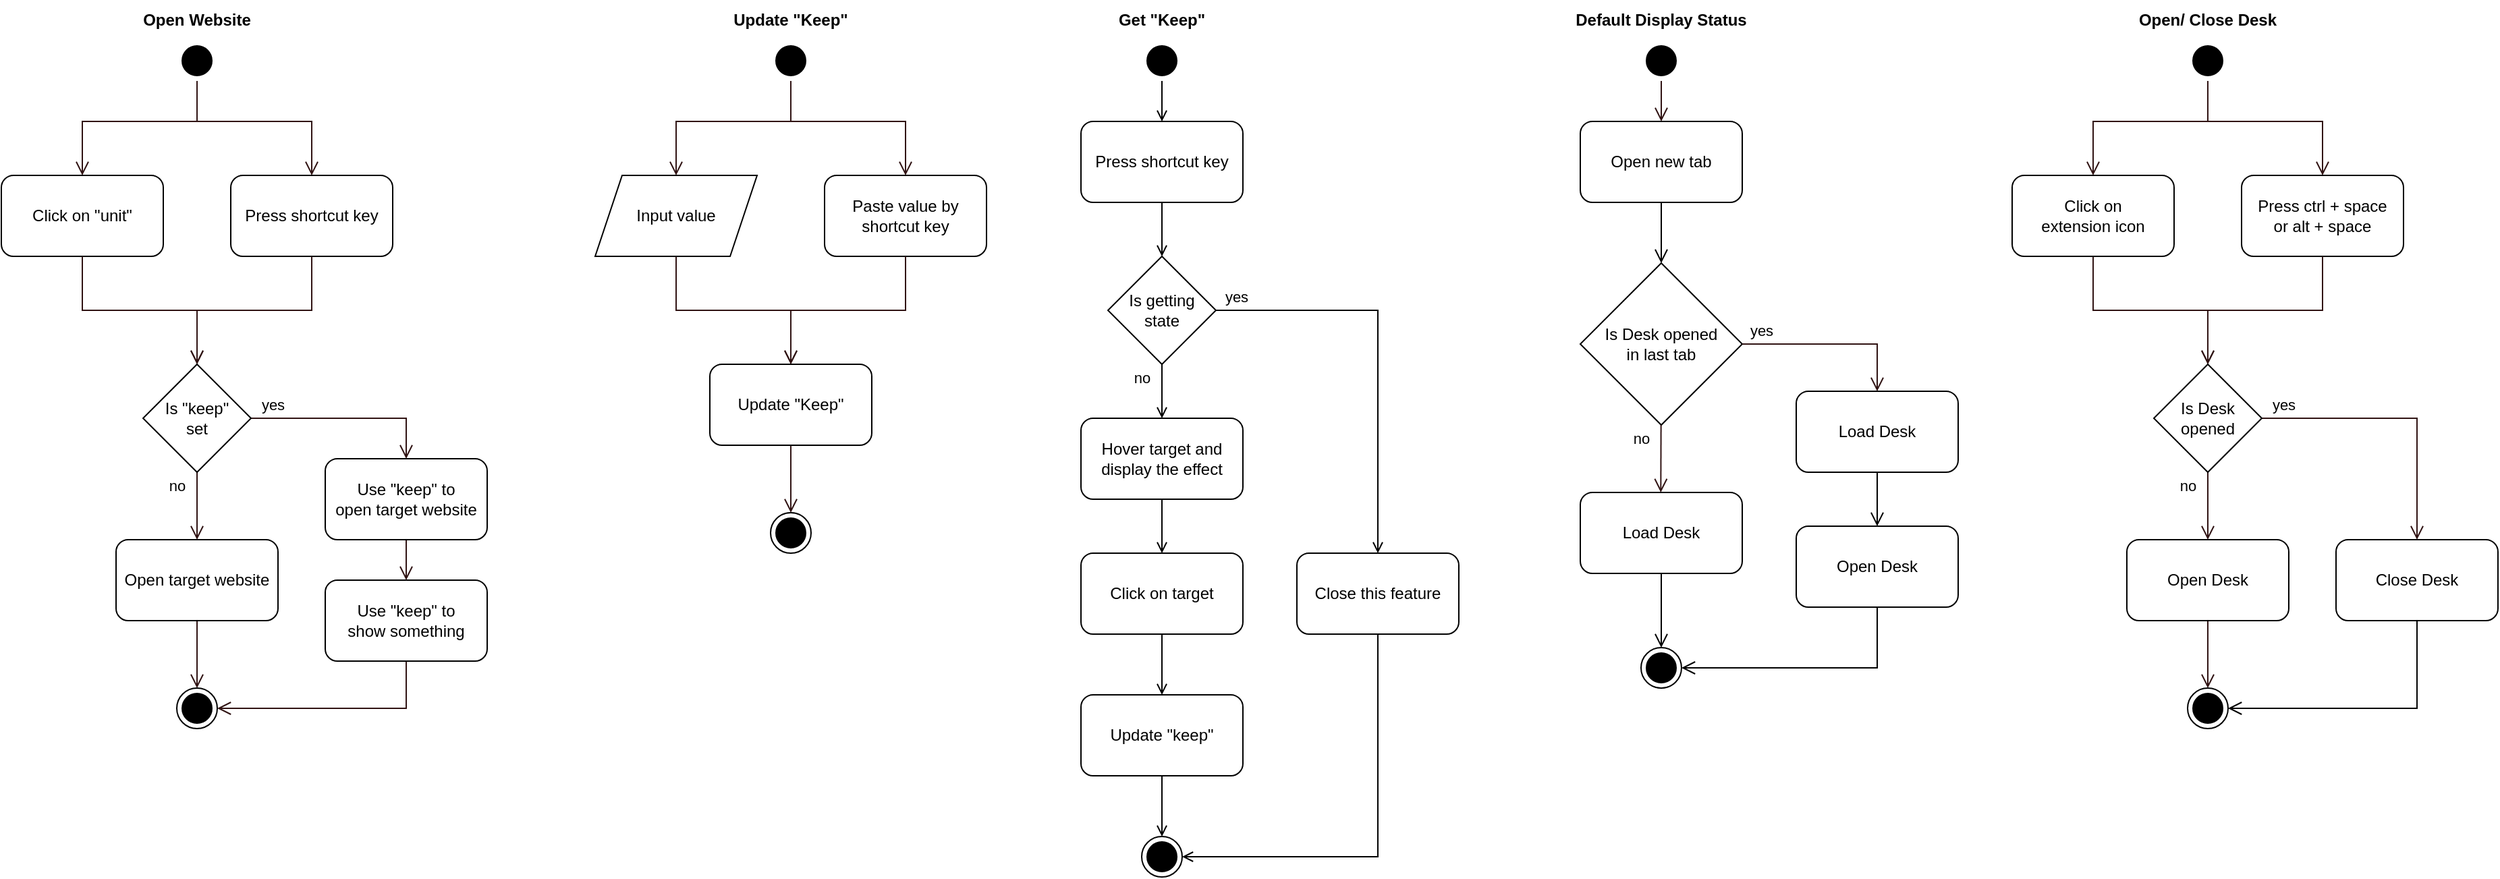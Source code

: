 <mxfile version="20.8.19" type="device" pages="2"><diagram id="cfe7NWuaw1Xi8ksoKQyK" name="Activity Diagram"><mxGraphModel dx="1876" dy="1011" grid="1" gridSize="10" guides="1" tooltips="1" connect="1" arrows="1" fold="1" page="1" pageScale="1" pageWidth="827" pageHeight="1169" math="0" shadow="0"><root><mxCell id="0"/><mxCell id="1" parent="0"/><mxCell id="J1GehETOV6Kgz9Dr6ezq-1" value="" style="ellipse;html=1;shape=startState;fillColor=#000000;strokeColor=#000000;" parent="1" vertex="1"><mxGeometry x="170" y="70" width="30" height="30" as="geometry"/></mxCell><mxCell id="J1GehETOV6Kgz9Dr6ezq-2" value="" style="edgeStyle=orthogonalEdgeStyle;html=1;verticalAlign=bottom;endArrow=open;endSize=8;strokeColor=#301313;rounded=0;" parent="1" source="J1GehETOV6Kgz9Dr6ezq-1" target="J1GehETOV6Kgz9Dr6ezq-3" edge="1"><mxGeometry relative="1" as="geometry"><mxPoint x="100" y="170" as="targetPoint"/><Array as="points"><mxPoint x="185" y="130"/><mxPoint x="100" y="130"/></Array></mxGeometry></mxCell><mxCell id="J1GehETOV6Kgz9Dr6ezq-3" value="Click on &quot;unit&quot;" style="rounded=1;whiteSpace=wrap;html=1;strokeColor=#000000;" parent="1" vertex="1"><mxGeometry x="40" y="170" width="120" height="60" as="geometry"/></mxCell><mxCell id="J1GehETOV6Kgz9Dr6ezq-5" value="" style="edgeStyle=orthogonalEdgeStyle;html=1;verticalAlign=bottom;endArrow=open;endSize=8;strokeColor=#301313;rounded=0;" parent="1" source="J1GehETOV6Kgz9Dr6ezq-3" target="J1GehETOV6Kgz9Dr6ezq-25" edge="1"><mxGeometry relative="1" as="geometry"><mxPoint x="185" y="310" as="targetPoint"/><mxPoint x="110" y="120" as="sourcePoint"/><Array as="points"><mxPoint x="100" y="270"/><mxPoint x="185" y="270"/></Array></mxGeometry></mxCell><mxCell id="J1GehETOV6Kgz9Dr6ezq-11" value="" style="edgeStyle=orthogonalEdgeStyle;html=1;verticalAlign=bottom;endArrow=open;endSize=8;strokeColor=#301313;rounded=0;" parent="1" source="J1GehETOV6Kgz9Dr6ezq-1" target="J1GehETOV6Kgz9Dr6ezq-12" edge="1"><mxGeometry relative="1" as="geometry"><mxPoint x="260" y="170" as="targetPoint"/><mxPoint x="270" y="110" as="sourcePoint"/><Array as="points"><mxPoint x="185" y="130"/><mxPoint x="270" y="130"/></Array></mxGeometry></mxCell><mxCell id="J1GehETOV6Kgz9Dr6ezq-12" value="Press shortcut key" style="rounded=1;whiteSpace=wrap;html=1;strokeColor=#000000;" parent="1" vertex="1"><mxGeometry x="210" y="170" width="120" height="60" as="geometry"/></mxCell><mxCell id="J1GehETOV6Kgz9Dr6ezq-15" value="" style="edgeStyle=orthogonalEdgeStyle;html=1;verticalAlign=bottom;endArrow=open;endSize=8;strokeColor=#301313;rounded=0;" parent="1" source="J1GehETOV6Kgz9Dr6ezq-12" target="J1GehETOV6Kgz9Dr6ezq-25" edge="1"><mxGeometry x="1" y="-68" relative="1" as="geometry"><mxPoint x="185" y="310" as="targetPoint"/><mxPoint x="270" y="120" as="sourcePoint"/><Array as="points"><mxPoint x="270" y="270"/><mxPoint x="185" y="270"/></Array><mxPoint x="-55" y="28" as="offset"/></mxGeometry></mxCell><mxCell id="J1GehETOV6Kgz9Dr6ezq-21" style="edgeStyle=orthogonalEdgeStyle;rounded=0;orthogonalLoop=1;jettySize=auto;html=1;strokeColor=#301313;endArrow=open;endFill=0;endSize=8;" parent="1" source="J1GehETOV6Kgz9Dr6ezq-22" target="J1GehETOV6Kgz9Dr6ezq-23" edge="1"><mxGeometry relative="1" as="geometry"/></mxCell><mxCell id="J1GehETOV6Kgz9Dr6ezq-22" value="Open target website" style="rounded=1;whiteSpace=wrap;html=1;strokeColor=#000000;" parent="1" vertex="1"><mxGeometry x="125" y="440" width="120" height="60" as="geometry"/></mxCell><mxCell id="J1GehETOV6Kgz9Dr6ezq-23" value="" style="ellipse;html=1;shape=endState;fillColor=#000000;strokeColor=#000000;" parent="1" vertex="1"><mxGeometry x="170" y="550" width="30" height="30" as="geometry"/></mxCell><mxCell id="J1GehETOV6Kgz9Dr6ezq-26" style="edgeStyle=orthogonalEdgeStyle;rounded=0;orthogonalLoop=1;jettySize=auto;html=1;strokeColor=#301313;endArrow=open;endFill=0;endSize=8;" parent="1" source="J1GehETOV6Kgz9Dr6ezq-25" target="J1GehETOV6Kgz9Dr6ezq-22" edge="1"><mxGeometry relative="1" as="geometry"/></mxCell><mxCell id="J1GehETOV6Kgz9Dr6ezq-27" value="no" style="edgeLabel;html=1;align=center;verticalAlign=middle;resizable=0;points=[];" parent="J1GehETOV6Kgz9Dr6ezq-26" vertex="1" connectable="0"><mxGeometry x="-0.767" y="1" relative="1" as="geometry"><mxPoint x="-16" y="4" as="offset"/></mxGeometry></mxCell><mxCell id="J1GehETOV6Kgz9Dr6ezq-29" style="edgeStyle=orthogonalEdgeStyle;rounded=0;orthogonalLoop=1;jettySize=auto;html=1;strokeColor=#301313;endArrow=open;endFill=0;endSize=8;" parent="1" source="J1GehETOV6Kgz9Dr6ezq-25" target="J1GehETOV6Kgz9Dr6ezq-32" edge="1"><mxGeometry relative="1" as="geometry"><Array as="points"><mxPoint x="340" y="350"/></Array></mxGeometry></mxCell><mxCell id="J1GehETOV6Kgz9Dr6ezq-31" value="yes" style="edgeLabel;html=1;align=center;verticalAlign=middle;resizable=0;points=[];" parent="J1GehETOV6Kgz9Dr6ezq-29" vertex="1" connectable="0"><mxGeometry x="-0.663" y="-2" relative="1" as="geometry"><mxPoint x="-9" y="-12" as="offset"/></mxGeometry></mxCell><mxCell id="J1GehETOV6Kgz9Dr6ezq-25" value="Is &quot;keep&quot;&lt;br&gt;set" style="rhombus;whiteSpace=wrap;html=1;strokeColor=#000000;" parent="1" vertex="1"><mxGeometry x="145" y="310" width="80" height="80" as="geometry"/></mxCell><mxCell id="J1GehETOV6Kgz9Dr6ezq-30" style="edgeStyle=orthogonalEdgeStyle;rounded=0;orthogonalLoop=1;jettySize=auto;html=1;entryX=1;entryY=0.5;entryDx=0;entryDy=0;strokeColor=#301313;endArrow=open;endFill=0;endSize=8;" parent="1" source="J1GehETOV6Kgz9Dr6ezq-28" target="J1GehETOV6Kgz9Dr6ezq-23" edge="1"><mxGeometry relative="1" as="geometry"><Array as="points"><mxPoint x="340" y="565"/></Array></mxGeometry></mxCell><mxCell id="J1GehETOV6Kgz9Dr6ezq-28" value="Use &quot;keep&quot; to&lt;br style=&quot;border-color: var(--border-color);&quot;&gt;show something" style="rounded=1;whiteSpace=wrap;html=1;strokeColor=#000000;" parent="1" vertex="1"><mxGeometry x="280" y="470" width="120" height="60" as="geometry"/></mxCell><mxCell id="J1GehETOV6Kgz9Dr6ezq-33" style="edgeStyle=orthogonalEdgeStyle;rounded=0;orthogonalLoop=1;jettySize=auto;html=1;strokeColor=#301313;endArrow=open;endFill=0;endSize=8;" parent="1" source="J1GehETOV6Kgz9Dr6ezq-32" target="J1GehETOV6Kgz9Dr6ezq-28" edge="1"><mxGeometry relative="1" as="geometry"/></mxCell><mxCell id="J1GehETOV6Kgz9Dr6ezq-32" value="Use &quot;keep&quot; to&lt;br style=&quot;border-color: var(--border-color);&quot;&gt;open target website" style="rounded=1;whiteSpace=wrap;html=1;strokeColor=#000000;" parent="1" vertex="1"><mxGeometry x="280" y="380" width="120" height="60" as="geometry"/></mxCell><mxCell id="J1GehETOV6Kgz9Dr6ezq-35" value="Open Website" style="text;html=1;strokeColor=none;fillColor=none;align=center;verticalAlign=middle;whiteSpace=wrap;rounded=0;fontStyle=1" parent="1" vertex="1"><mxGeometry x="140" y="40" width="90" height="30" as="geometry"/></mxCell><mxCell id="J1GehETOV6Kgz9Dr6ezq-42" value="" style="ellipse;html=1;shape=startState;fillColor=#000000;strokeColor=#000000;" parent="1" vertex="1"><mxGeometry x="610" y="70" width="30" height="30" as="geometry"/></mxCell><mxCell id="J1GehETOV6Kgz9Dr6ezq-43" value="" style="edgeStyle=orthogonalEdgeStyle;html=1;verticalAlign=bottom;endArrow=open;endSize=8;strokeColor=#301313;rounded=0;" parent="1" source="J1GehETOV6Kgz9Dr6ezq-42" target="J1GehETOV6Kgz9Dr6ezq-50" edge="1"><mxGeometry relative="1" as="geometry"><mxPoint x="540.0" y="170.0" as="targetPoint"/><Array as="points"><mxPoint x="625" y="130"/><mxPoint x="540" y="130"/></Array></mxGeometry></mxCell><mxCell id="J1GehETOV6Kgz9Dr6ezq-45" value="" style="edgeStyle=orthogonalEdgeStyle;html=1;verticalAlign=bottom;endArrow=open;endSize=8;strokeColor=#301313;rounded=0;" parent="1" source="J1GehETOV6Kgz9Dr6ezq-50" edge="1"><mxGeometry relative="1" as="geometry"><mxPoint x="625" y="310" as="targetPoint"/><mxPoint x="540.0" y="230.0" as="sourcePoint"/><Array as="points"><mxPoint x="540" y="270"/><mxPoint x="625" y="270"/></Array></mxGeometry></mxCell><mxCell id="J1GehETOV6Kgz9Dr6ezq-46" value="" style="edgeStyle=orthogonalEdgeStyle;html=1;verticalAlign=bottom;endArrow=open;endSize=8;strokeColor=#301313;rounded=0;" parent="1" source="J1GehETOV6Kgz9Dr6ezq-42" target="J1GehETOV6Kgz9Dr6ezq-47" edge="1"><mxGeometry relative="1" as="geometry"><mxPoint x="700" y="170" as="targetPoint"/><mxPoint x="710" y="110" as="sourcePoint"/><Array as="points"><mxPoint x="625" y="130"/><mxPoint x="710" y="130"/></Array></mxGeometry></mxCell><mxCell id="J1GehETOV6Kgz9Dr6ezq-47" value="Paste value by&lt;br&gt;shortcut key" style="rounded=1;whiteSpace=wrap;html=1;strokeColor=#000000;" parent="1" vertex="1"><mxGeometry x="650" y="170" width="120" height="60" as="geometry"/></mxCell><mxCell id="J1GehETOV6Kgz9Dr6ezq-48" value="" style="edgeStyle=orthogonalEdgeStyle;html=1;verticalAlign=bottom;endArrow=open;endSize=8;strokeColor=#301313;rounded=0;" parent="1" source="J1GehETOV6Kgz9Dr6ezq-47" target="IucL2KY5DEb1T0exOgYW-1" edge="1"><mxGeometry x="1" y="-68" relative="1" as="geometry"><mxPoint x="625" y="310" as="targetPoint"/><mxPoint x="710" y="120" as="sourcePoint"/><Array as="points"><mxPoint x="710" y="270"/><mxPoint x="625" y="270"/></Array><mxPoint x="-55" y="28" as="offset"/></mxGeometry></mxCell><mxCell id="J1GehETOV6Kgz9Dr6ezq-49" value="Update &quot;Keep&quot;" style="text;html=1;strokeColor=none;fillColor=none;align=center;verticalAlign=middle;whiteSpace=wrap;rounded=0;fontStyle=1" parent="1" vertex="1"><mxGeometry x="580" y="40" width="90" height="30" as="geometry"/></mxCell><mxCell id="J1GehETOV6Kgz9Dr6ezq-50" value="Input value" style="shape=parallelogram;perimeter=parallelogramPerimeter;whiteSpace=wrap;html=1;fixedSize=1;strokeColor=#000000;" parent="1" vertex="1"><mxGeometry x="480" y="170" width="120" height="60" as="geometry"/></mxCell><mxCell id="IucL2KY5DEb1T0exOgYW-3" style="edgeStyle=orthogonalEdgeStyle;rounded=0;orthogonalLoop=1;jettySize=auto;html=1;strokeColor=#301313;endArrow=open;endFill=0;endSize=8;" parent="1" source="IucL2KY5DEb1T0exOgYW-1" target="IucL2KY5DEb1T0exOgYW-2" edge="1"><mxGeometry relative="1" as="geometry"/></mxCell><mxCell id="IucL2KY5DEb1T0exOgYW-1" value="Update &quot;Keep&quot;" style="rounded=1;whiteSpace=wrap;html=1;strokeColor=#000000;" parent="1" vertex="1"><mxGeometry x="565" y="310" width="120" height="60" as="geometry"/></mxCell><mxCell id="IucL2KY5DEb1T0exOgYW-2" value="" style="ellipse;html=1;shape=endState;fillColor=#000000;strokeColor=#000000;" parent="1" vertex="1"><mxGeometry x="610" y="420" width="30" height="30" as="geometry"/></mxCell><mxCell id="ZYxwC-QL5bTyADznpjQ6-7" value="" style="ellipse;html=1;shape=startState;fillColor=#000000;strokeColor=#000000;" parent="1" vertex="1"><mxGeometry x="1660" y="70" width="30" height="30" as="geometry"/></mxCell><mxCell id="ZYxwC-QL5bTyADznpjQ6-8" value="" style="edgeStyle=orthogonalEdgeStyle;html=1;verticalAlign=bottom;endArrow=open;endSize=8;strokeColor=#301313;rounded=0;" parent="1" source="ZYxwC-QL5bTyADznpjQ6-7" target="ZYxwC-QL5bTyADznpjQ6-18" edge="1"><mxGeometry relative="1" as="geometry"><mxPoint x="1590" y="170.0" as="targetPoint"/><Array as="points"><mxPoint x="1675" y="130"/><mxPoint x="1590" y="130"/></Array></mxGeometry></mxCell><mxCell id="ZYxwC-QL5bTyADznpjQ6-9" value="" style="edgeStyle=orthogonalEdgeStyle;html=1;verticalAlign=bottom;endArrow=open;endSize=8;strokeColor=#301313;rounded=0;" parent="1" target="TNqtmRndfhJ198ZbMc2J-25" edge="1"><mxGeometry relative="1" as="geometry"><mxPoint x="1675" y="310.0" as="targetPoint"/><mxPoint x="1590" y="230.0" as="sourcePoint"/><Array as="points"><mxPoint x="1590" y="270"/><mxPoint x="1675" y="270"/></Array></mxGeometry></mxCell><mxCell id="ZYxwC-QL5bTyADznpjQ6-10" value="" style="edgeStyle=orthogonalEdgeStyle;html=1;verticalAlign=bottom;endArrow=open;endSize=8;strokeColor=#301313;rounded=0;" parent="1" source="ZYxwC-QL5bTyADznpjQ6-7" target="ZYxwC-QL5bTyADznpjQ6-11" edge="1"><mxGeometry relative="1" as="geometry"><mxPoint x="1750" y="170" as="targetPoint"/><mxPoint x="1760" y="110" as="sourcePoint"/><Array as="points"><mxPoint x="1675" y="130"/><mxPoint x="1760" y="130"/></Array></mxGeometry></mxCell><mxCell id="ZYxwC-QL5bTyADznpjQ6-11" value="Press ctrl + space&lt;br&gt;or alt + space" style="rounded=1;whiteSpace=wrap;html=1;strokeColor=#000000;" parent="1" vertex="1"><mxGeometry x="1700" y="170" width="120" height="60" as="geometry"/></mxCell><mxCell id="ZYxwC-QL5bTyADznpjQ6-12" value="" style="edgeStyle=orthogonalEdgeStyle;html=1;verticalAlign=bottom;endArrow=open;endSize=8;strokeColor=#301313;rounded=0;" parent="1" source="ZYxwC-QL5bTyADznpjQ6-11" target="TNqtmRndfhJ198ZbMc2J-25" edge="1"><mxGeometry x="1" y="-68" relative="1" as="geometry"><mxPoint x="1675" y="310" as="targetPoint"/><mxPoint x="1760" y="120" as="sourcePoint"/><Array as="points"><mxPoint x="1760" y="270"/><mxPoint x="1675" y="270"/></Array><mxPoint x="-55" y="28" as="offset"/></mxGeometry></mxCell><mxCell id="ZYxwC-QL5bTyADznpjQ6-13" value="Open/ Close Desk" style="text;html=1;strokeColor=none;fillColor=none;align=center;verticalAlign=middle;whiteSpace=wrap;rounded=0;fontStyle=1" parent="1" vertex="1"><mxGeometry x="1620" y="40" width="110" height="30" as="geometry"/></mxCell><mxCell id="ZYxwC-QL5bTyADznpjQ6-18" value="Click on&lt;br&gt;extension icon" style="rounded=1;whiteSpace=wrap;html=1;strokeColor=#000000;" parent="1" vertex="1"><mxGeometry x="1530" y="170" width="120" height="60" as="geometry"/></mxCell><mxCell id="ZYxwC-QL5bTyADznpjQ6-20" value="" style="ellipse;html=1;shape=startState;fillColor=#000000;strokeColor=#000000;" parent="1" vertex="1"><mxGeometry x="1255" y="70" width="30" height="30" as="geometry"/></mxCell><mxCell id="ZYxwC-QL5bTyADznpjQ6-22" value="" style="edgeStyle=orthogonalEdgeStyle;html=1;verticalAlign=bottom;endArrow=open;endSize=8;strokeColor=#301313;rounded=0;" parent="1" source="ZYxwC-QL5bTyADznpjQ6-20" target="TNqtmRndfhJ198ZbMc2J-13" edge="1"><mxGeometry relative="1" as="geometry"><mxPoint x="1270" y="130" as="targetPoint"/><mxPoint x="1355" y="110" as="sourcePoint"/><Array as="points"/></mxGeometry></mxCell><mxCell id="ZYxwC-QL5bTyADznpjQ6-24" value="Default Display Status" style="text;html=1;strokeColor=none;fillColor=none;align=center;verticalAlign=middle;whiteSpace=wrap;rounded=0;fontStyle=1" parent="1" vertex="1"><mxGeometry x="1200" y="40" width="140" height="30" as="geometry"/></mxCell><mxCell id="TNqtmRndfhJ198ZbMc2J-7" value="Is Desk opened&lt;br&gt;in last tab" style="rhombus;whiteSpace=wrap;html=1;strokeColor=#000000;" parent="1" vertex="1"><mxGeometry x="1210" y="235" width="120" height="120" as="geometry"/></mxCell><mxCell id="TNqtmRndfhJ198ZbMc2J-8" style="edgeStyle=orthogonalEdgeStyle;rounded=0;orthogonalLoop=1;jettySize=auto;html=1;strokeColor=#301313;endArrow=open;endFill=0;endSize=8;" parent="1" source="TNqtmRndfhJ198ZbMc2J-7" target="TNqtmRndfhJ198ZbMc2J-17" edge="1"><mxGeometry relative="1" as="geometry"><Array as="points"><mxPoint x="1430" y="295"/></Array><mxPoint x="1330" y="295" as="sourcePoint"/><mxPoint x="1445" y="325.0" as="targetPoint"/></mxGeometry></mxCell><mxCell id="TNqtmRndfhJ198ZbMc2J-9" value="yes" style="edgeLabel;html=1;align=center;verticalAlign=middle;resizable=0;points=[];" parent="TNqtmRndfhJ198ZbMc2J-8" vertex="1" connectable="0"><mxGeometry x="-0.663" y="-2" relative="1" as="geometry"><mxPoint x="-9" y="-12" as="offset"/></mxGeometry></mxCell><mxCell id="TNqtmRndfhJ198ZbMc2J-10" style="rounded=0;orthogonalLoop=1;jettySize=auto;html=1;strokeColor=#301313;endArrow=open;endFill=0;endSize=8;" parent="1" source="TNqtmRndfhJ198ZbMc2J-7" edge="1"><mxGeometry relative="1" as="geometry"><mxPoint x="1269.66" y="355" as="sourcePoint"/><mxPoint x="1269.66" y="405.0" as="targetPoint"/></mxGeometry></mxCell><mxCell id="TNqtmRndfhJ198ZbMc2J-11" value="no" style="edgeLabel;html=1;align=center;verticalAlign=middle;resizable=0;points=[];" parent="TNqtmRndfhJ198ZbMc2J-10" vertex="1" connectable="0"><mxGeometry x="-0.767" y="1" relative="1" as="geometry"><mxPoint x="-16" y="4" as="offset"/></mxGeometry></mxCell><mxCell id="TNqtmRndfhJ198ZbMc2J-16" style="edgeStyle=none;rounded=0;orthogonalLoop=1;jettySize=auto;html=1;endArrow=open;endFill=0;endSize=8;" parent="1" source="TNqtmRndfhJ198ZbMc2J-12" target="TNqtmRndfhJ198ZbMc2J-15" edge="1"><mxGeometry relative="1" as="geometry"/></mxCell><mxCell id="TNqtmRndfhJ198ZbMc2J-12" value="Load Desk" style="rounded=1;whiteSpace=wrap;html=1;strokeColor=#000000;" parent="1" vertex="1"><mxGeometry x="1210" y="405" width="120" height="60" as="geometry"/></mxCell><mxCell id="TNqtmRndfhJ198ZbMc2J-14" style="edgeStyle=none;rounded=0;orthogonalLoop=1;jettySize=auto;html=1;endArrow=open;endFill=0;endSize=8;" parent="1" source="TNqtmRndfhJ198ZbMc2J-13" target="TNqtmRndfhJ198ZbMc2J-7" edge="1"><mxGeometry relative="1" as="geometry"/></mxCell><mxCell id="TNqtmRndfhJ198ZbMc2J-13" value="Open new tab" style="rounded=1;whiteSpace=wrap;html=1;strokeColor=#000000;" parent="1" vertex="1"><mxGeometry x="1210" y="130" width="120" height="60" as="geometry"/></mxCell><mxCell id="TNqtmRndfhJ198ZbMc2J-15" value="" style="ellipse;html=1;shape=endState;fillColor=#000000;strokeColor=#000000;" parent="1" vertex="1"><mxGeometry x="1255" y="520" width="30" height="30" as="geometry"/></mxCell><mxCell id="TNqtmRndfhJ198ZbMc2J-19" style="edgeStyle=none;rounded=0;orthogonalLoop=1;jettySize=auto;html=1;endArrow=open;endFill=0;endSize=8;" parent="1" source="TNqtmRndfhJ198ZbMc2J-17" target="TNqtmRndfhJ198ZbMc2J-18" edge="1"><mxGeometry relative="1" as="geometry"/></mxCell><mxCell id="TNqtmRndfhJ198ZbMc2J-17" value="Load Desk" style="rounded=1;whiteSpace=wrap;html=1;strokeColor=#000000;" parent="1" vertex="1"><mxGeometry x="1370" y="330" width="120" height="60" as="geometry"/></mxCell><mxCell id="TNqtmRndfhJ198ZbMc2J-20" style="edgeStyle=none;rounded=0;orthogonalLoop=1;jettySize=auto;html=1;endArrow=open;endFill=0;endSize=8;" parent="1" source="TNqtmRndfhJ198ZbMc2J-18" target="TNqtmRndfhJ198ZbMc2J-15" edge="1"><mxGeometry relative="1" as="geometry"><Array as="points"><mxPoint x="1430" y="535"/></Array></mxGeometry></mxCell><mxCell id="TNqtmRndfhJ198ZbMc2J-18" value="Open Desk" style="rounded=1;whiteSpace=wrap;html=1;strokeColor=#000000;" parent="1" vertex="1"><mxGeometry x="1370" y="430" width="120" height="60" as="geometry"/></mxCell><mxCell id="TNqtmRndfhJ198ZbMc2J-21" style="edgeStyle=orthogonalEdgeStyle;rounded=0;orthogonalLoop=1;jettySize=auto;html=1;strokeColor=#301313;endArrow=open;endFill=0;endSize=8;" parent="1" source="TNqtmRndfhJ198ZbMc2J-25" target="TNqtmRndfhJ198ZbMc2J-27" edge="1"><mxGeometry relative="1" as="geometry"><mxPoint x="1675" y="440" as="targetPoint"/></mxGeometry></mxCell><mxCell id="TNqtmRndfhJ198ZbMc2J-22" value="no" style="edgeLabel;html=1;align=center;verticalAlign=middle;resizable=0;points=[];" parent="TNqtmRndfhJ198ZbMc2J-21" vertex="1" connectable="0"><mxGeometry x="-0.767" y="1" relative="1" as="geometry"><mxPoint x="-16" y="4" as="offset"/></mxGeometry></mxCell><mxCell id="TNqtmRndfhJ198ZbMc2J-23" style="edgeStyle=orthogonalEdgeStyle;rounded=0;orthogonalLoop=1;jettySize=auto;html=1;strokeColor=#301313;endArrow=open;endFill=0;endSize=8;" parent="1" source="TNqtmRndfhJ198ZbMc2J-25" target="TNqtmRndfhJ198ZbMc2J-29" edge="1"><mxGeometry relative="1" as="geometry"><Array as="points"><mxPoint x="1830" y="350"/></Array><mxPoint x="1830" y="380" as="targetPoint"/></mxGeometry></mxCell><mxCell id="TNqtmRndfhJ198ZbMc2J-24" value="yes" style="edgeLabel;html=1;align=center;verticalAlign=middle;resizable=0;points=[];" parent="TNqtmRndfhJ198ZbMc2J-23" vertex="1" connectable="0"><mxGeometry x="-0.663" y="-2" relative="1" as="geometry"><mxPoint x="-19" y="-12" as="offset"/></mxGeometry></mxCell><mxCell id="TNqtmRndfhJ198ZbMc2J-25" value="Is Desk opened" style="rhombus;whiteSpace=wrap;html=1;strokeColor=#000000;" parent="1" vertex="1"><mxGeometry x="1635" y="310" width="80" height="80" as="geometry"/></mxCell><mxCell id="TNqtmRndfhJ198ZbMc2J-26" style="edgeStyle=orthogonalEdgeStyle;rounded=0;orthogonalLoop=1;jettySize=auto;html=1;strokeColor=#301313;endArrow=open;endFill=0;endSize=8;" parent="1" source="TNqtmRndfhJ198ZbMc2J-27" target="TNqtmRndfhJ198ZbMc2J-28" edge="1"><mxGeometry relative="1" as="geometry"/></mxCell><mxCell id="TNqtmRndfhJ198ZbMc2J-27" value="Open Desk" style="rounded=1;whiteSpace=wrap;html=1;strokeColor=#000000;" parent="1" vertex="1"><mxGeometry x="1615" y="440" width="120" height="60" as="geometry"/></mxCell><mxCell id="TNqtmRndfhJ198ZbMc2J-28" value="" style="ellipse;html=1;shape=endState;fillColor=#000000;strokeColor=#000000;" parent="1" vertex="1"><mxGeometry x="1660" y="550" width="30" height="30" as="geometry"/></mxCell><mxCell id="TNqtmRndfhJ198ZbMc2J-30" style="edgeStyle=none;rounded=0;orthogonalLoop=1;jettySize=auto;html=1;endArrow=open;endFill=0;endSize=8;" parent="1" source="TNqtmRndfhJ198ZbMc2J-29" target="TNqtmRndfhJ198ZbMc2J-28" edge="1"><mxGeometry relative="1" as="geometry"><Array as="points"><mxPoint x="1830" y="565"/></Array></mxGeometry></mxCell><mxCell id="TNqtmRndfhJ198ZbMc2J-29" value="Close Desk" style="rounded=1;whiteSpace=wrap;html=1;strokeColor=#000000;" parent="1" vertex="1"><mxGeometry x="1770" y="440" width="120" height="60" as="geometry"/></mxCell><mxCell id="AdovFLvv_n0kWdHbr1ot-4" style="edgeStyle=orthogonalEdgeStyle;rounded=0;orthogonalLoop=1;jettySize=auto;html=1;endArrow=open;endFill=0;" edge="1" parent="1" source="AdovFLvv_n0kWdHbr1ot-1" target="AdovFLvv_n0kWdHbr1ot-3"><mxGeometry relative="1" as="geometry"/></mxCell><mxCell id="AdovFLvv_n0kWdHbr1ot-1" value="" style="ellipse;html=1;shape=startState;fillColor=#000000;strokeColor=#000000;" vertex="1" parent="1"><mxGeometry x="885" y="70" width="30" height="30" as="geometry"/></mxCell><mxCell id="AdovFLvv_n0kWdHbr1ot-2" value="Get &quot;Keep&quot;" style="text;html=1;strokeColor=none;fillColor=none;align=center;verticalAlign=middle;whiteSpace=wrap;rounded=0;fontStyle=1" vertex="1" parent="1"><mxGeometry x="855" y="40" width="90" height="30" as="geometry"/></mxCell><mxCell id="AdovFLvv_n0kWdHbr1ot-6" style="edgeStyle=orthogonalEdgeStyle;rounded=0;orthogonalLoop=1;jettySize=auto;html=1;endArrow=open;endFill=0;" edge="1" parent="1" source="AdovFLvv_n0kWdHbr1ot-3" target="AdovFLvv_n0kWdHbr1ot-5"><mxGeometry relative="1" as="geometry"/></mxCell><mxCell id="AdovFLvv_n0kWdHbr1ot-3" value="Press shortcut key" style="rounded=1;whiteSpace=wrap;html=1;strokeColor=#000000;" vertex="1" parent="1"><mxGeometry x="840" y="130" width="120" height="60" as="geometry"/></mxCell><mxCell id="wBMDPmgX6PY7mAdyJr19-1" style="rounded=0;orthogonalLoop=1;jettySize=auto;html=1;endArrow=open;endFill=0;" edge="1" parent="1" source="AdovFLvv_n0kWdHbr1ot-5" target="AdovFLvv_n0kWdHbr1ot-7"><mxGeometry relative="1" as="geometry"/></mxCell><mxCell id="wBMDPmgX6PY7mAdyJr19-10" value="no" style="edgeLabel;html=1;align=center;verticalAlign=middle;resizable=0;points=[];" vertex="1" connectable="0" parent="wBMDPmgX6PY7mAdyJr19-1"><mxGeometry x="-0.714" relative="1" as="geometry"><mxPoint x="-15" y="4" as="offset"/></mxGeometry></mxCell><mxCell id="wBMDPmgX6PY7mAdyJr19-9" style="edgeStyle=orthogonalEdgeStyle;rounded=0;orthogonalLoop=1;jettySize=auto;html=1;endArrow=open;endFill=0;" edge="1" parent="1" source="AdovFLvv_n0kWdHbr1ot-5" target="wBMDPmgX6PY7mAdyJr19-12"><mxGeometry relative="1" as="geometry"><Array as="points"><mxPoint x="1060" y="270"/></Array></mxGeometry></mxCell><mxCell id="wBMDPmgX6PY7mAdyJr19-11" value="yes" style="edgeLabel;html=1;align=center;verticalAlign=middle;resizable=0;points=[];" vertex="1" connectable="0" parent="wBMDPmgX6PY7mAdyJr19-9"><mxGeometry x="-0.956" relative="1" as="geometry"><mxPoint x="8" y="-10" as="offset"/></mxGeometry></mxCell><mxCell id="AdovFLvv_n0kWdHbr1ot-5" value="Is getting&lt;br&gt;state" style="rhombus;whiteSpace=wrap;html=1;strokeColor=#000000;" vertex="1" parent="1"><mxGeometry x="860" y="230" width="80" height="80" as="geometry"/></mxCell><mxCell id="wBMDPmgX6PY7mAdyJr19-4" style="edgeStyle=orthogonalEdgeStyle;rounded=0;orthogonalLoop=1;jettySize=auto;html=1;endArrow=open;endFill=0;" edge="1" parent="1" source="AdovFLvv_n0kWdHbr1ot-7" target="wBMDPmgX6PY7mAdyJr19-2"><mxGeometry relative="1" as="geometry"/></mxCell><mxCell id="AdovFLvv_n0kWdHbr1ot-7" value="Hover target and&lt;br&gt;display the effect" style="rounded=1;whiteSpace=wrap;html=1;strokeColor=#000000;" vertex="1" parent="1"><mxGeometry x="840" y="350" width="120" height="60" as="geometry"/></mxCell><mxCell id="wBMDPmgX6PY7mAdyJr19-6" style="edgeStyle=orthogonalEdgeStyle;rounded=0;orthogonalLoop=1;jettySize=auto;html=1;endArrow=open;endFill=0;" edge="1" parent="1" source="wBMDPmgX6PY7mAdyJr19-2" target="wBMDPmgX6PY7mAdyJr19-3"><mxGeometry relative="1" as="geometry"/></mxCell><mxCell id="wBMDPmgX6PY7mAdyJr19-2" value="Click on target" style="rounded=1;whiteSpace=wrap;html=1;strokeColor=#000000;" vertex="1" parent="1"><mxGeometry x="840" y="450" width="120" height="60" as="geometry"/></mxCell><mxCell id="wBMDPmgX6PY7mAdyJr19-8" style="edgeStyle=orthogonalEdgeStyle;rounded=0;orthogonalLoop=1;jettySize=auto;html=1;entryX=0.5;entryY=0;entryDx=0;entryDy=0;endArrow=open;endFill=0;" edge="1" parent="1" source="wBMDPmgX6PY7mAdyJr19-3" target="wBMDPmgX6PY7mAdyJr19-7"><mxGeometry relative="1" as="geometry"/></mxCell><mxCell id="wBMDPmgX6PY7mAdyJr19-3" value="Update &quot;keep&quot;" style="rounded=1;whiteSpace=wrap;html=1;strokeColor=#000000;" vertex="1" parent="1"><mxGeometry x="840" y="555" width="120" height="60" as="geometry"/></mxCell><mxCell id="wBMDPmgX6PY7mAdyJr19-7" value="" style="ellipse;html=1;shape=endState;fillColor=#000000;strokeColor=#000000;" vertex="1" parent="1"><mxGeometry x="885" y="660" width="30" height="30" as="geometry"/></mxCell><mxCell id="wBMDPmgX6PY7mAdyJr19-13" style="edgeStyle=orthogonalEdgeStyle;rounded=0;orthogonalLoop=1;jettySize=auto;html=1;entryX=1;entryY=0.5;entryDx=0;entryDy=0;endArrow=open;endFill=0;" edge="1" parent="1" source="wBMDPmgX6PY7mAdyJr19-12" target="wBMDPmgX6PY7mAdyJr19-7"><mxGeometry relative="1" as="geometry"><Array as="points"><mxPoint x="1060" y="675"/></Array></mxGeometry></mxCell><mxCell id="wBMDPmgX6PY7mAdyJr19-12" value="Close this feature" style="rounded=1;whiteSpace=wrap;html=1;strokeColor=#000000;" vertex="1" parent="1"><mxGeometry x="1000" y="450" width="120" height="60" as="geometry"/></mxCell></root></mxGraphModel></diagram><diagram id="wuqxfKKHhSlu5Ifw84vG" name="Flow Chart"><mxGraphModel dx="2454" dy="1322" grid="1" gridSize="10" guides="1" tooltips="1" connect="1" arrows="1" fold="1" page="1" pageScale="1" pageWidth="827" pageHeight="1169" math="0" shadow="0"><root><mxCell id="0"/><mxCell id="1" parent="0"/><mxCell id="Fa7xGTw8XZiA0ZQ755TL-1" value="" style="ellipse;html=1;shape=startState;fillColor=#000000;strokeColor=#000000;" parent="1" vertex="1"><mxGeometry x="170" y="70" width="30" height="30" as="geometry"/></mxCell><mxCell id="Fa7xGTw8XZiA0ZQ755TL-2" value="" style="edgeStyle=orthogonalEdgeStyle;html=1;verticalAlign=bottom;endArrow=open;endSize=8;strokeColor=#301313;rounded=0;" parent="1" source="Fa7xGTw8XZiA0ZQ755TL-1" target="Fa7xGTw8XZiA0ZQ755TL-3" edge="1"><mxGeometry relative="1" as="geometry"><mxPoint x="100" y="170" as="targetPoint"/><Array as="points"><mxPoint x="185" y="130"/><mxPoint x="100" y="130"/></Array></mxGeometry></mxCell><mxCell id="Fa7xGTw8XZiA0ZQ755TL-3" value="Click on &quot;unit&quot;" style="rounded=1;whiteSpace=wrap;html=1;strokeColor=#000000;" parent="1" vertex="1"><mxGeometry x="40" y="170" width="120" height="60" as="geometry"/></mxCell><mxCell id="Fa7xGTw8XZiA0ZQ755TL-4" value="" style="edgeStyle=orthogonalEdgeStyle;html=1;verticalAlign=bottom;endArrow=open;endSize=8;strokeColor=#301313;rounded=0;" parent="1" source="Fa7xGTw8XZiA0ZQ755TL-3" target="Fa7xGTw8XZiA0ZQ755TL-15" edge="1"><mxGeometry relative="1" as="geometry"><mxPoint x="185" y="310" as="targetPoint"/><mxPoint x="110" y="120" as="sourcePoint"/><Array as="points"><mxPoint x="100" y="270"/><mxPoint x="185" y="270"/></Array></mxGeometry></mxCell><mxCell id="Fa7xGTw8XZiA0ZQ755TL-5" value="" style="edgeStyle=orthogonalEdgeStyle;html=1;verticalAlign=bottom;endArrow=open;endSize=8;strokeColor=#301313;rounded=0;" parent="1" source="Fa7xGTw8XZiA0ZQ755TL-1" target="Fa7xGTw8XZiA0ZQ755TL-6" edge="1"><mxGeometry relative="1" as="geometry"><mxPoint x="260" y="170" as="targetPoint"/><mxPoint x="270" y="110" as="sourcePoint"/><Array as="points"><mxPoint x="185" y="130"/><mxPoint x="270" y="130"/></Array></mxGeometry></mxCell><mxCell id="Fa7xGTw8XZiA0ZQ755TL-6" value="Press shortcut key" style="rounded=1;whiteSpace=wrap;html=1;strokeColor=#000000;" parent="1" vertex="1"><mxGeometry x="210" y="170" width="120" height="60" as="geometry"/></mxCell><mxCell id="Fa7xGTw8XZiA0ZQ755TL-7" value="" style="edgeStyle=orthogonalEdgeStyle;html=1;verticalAlign=bottom;endArrow=open;endSize=8;strokeColor=#301313;rounded=0;" parent="1" source="Fa7xGTw8XZiA0ZQ755TL-6" target="Fa7xGTw8XZiA0ZQ755TL-15" edge="1"><mxGeometry x="1" y="-68" relative="1" as="geometry"><mxPoint x="185" y="310" as="targetPoint"/><mxPoint x="270" y="120" as="sourcePoint"/><Array as="points"><mxPoint x="270" y="270"/><mxPoint x="185" y="270"/></Array><mxPoint x="-55" y="28" as="offset"/></mxGeometry></mxCell><mxCell id="Fa7xGTw8XZiA0ZQ755TL-8" style="edgeStyle=orthogonalEdgeStyle;rounded=0;orthogonalLoop=1;jettySize=auto;html=1;strokeColor=#301313;endArrow=open;endFill=0;endSize=8;" parent="1" source="Fa7xGTw8XZiA0ZQ755TL-9" target="Sf-37ugcX-kivC9I1aps-1" edge="1"><mxGeometry relative="1" as="geometry"><mxPoint x="185" y="550" as="targetPoint"/></mxGeometry></mxCell><mxCell id="Fa7xGTw8XZiA0ZQ755TL-9" value="Open target website" style="rounded=1;whiteSpace=wrap;html=1;strokeColor=#000000;" parent="1" vertex="1"><mxGeometry x="125" y="440" width="120" height="60" as="geometry"/></mxCell><mxCell id="Fa7xGTw8XZiA0ZQ755TL-11" style="edgeStyle=orthogonalEdgeStyle;rounded=0;orthogonalLoop=1;jettySize=auto;html=1;strokeColor=#301313;endArrow=open;endFill=0;endSize=8;" parent="1" source="Fa7xGTw8XZiA0ZQ755TL-15" target="Fa7xGTw8XZiA0ZQ755TL-9" edge="1"><mxGeometry relative="1" as="geometry"/></mxCell><mxCell id="Fa7xGTw8XZiA0ZQ755TL-12" value="no" style="edgeLabel;html=1;align=center;verticalAlign=middle;resizable=0;points=[];" parent="Fa7xGTw8XZiA0ZQ755TL-11" vertex="1" connectable="0"><mxGeometry x="-0.767" y="1" relative="1" as="geometry"><mxPoint x="-16" y="4" as="offset"/></mxGeometry></mxCell><mxCell id="Fa7xGTw8XZiA0ZQ755TL-13" style="edgeStyle=orthogonalEdgeStyle;rounded=0;orthogonalLoop=1;jettySize=auto;html=1;strokeColor=#301313;endArrow=open;endFill=0;endSize=8;" parent="1" source="Fa7xGTw8XZiA0ZQ755TL-15" target="Sf-37ugcX-kivC9I1aps-5" edge="1"><mxGeometry relative="1" as="geometry"><Array as="points"><mxPoint x="340" y="350"/></Array><mxPoint x="390.0" y="420" as="targetPoint"/></mxGeometry></mxCell><mxCell id="Fa7xGTw8XZiA0ZQ755TL-14" value="yes" style="edgeLabel;html=1;align=center;verticalAlign=middle;resizable=0;points=[];" parent="Fa7xGTw8XZiA0ZQ755TL-13" vertex="1" connectable="0"><mxGeometry x="-0.663" y="-2" relative="1" as="geometry"><mxPoint x="-14" y="-12" as="offset"/></mxGeometry></mxCell><mxCell id="Fa7xGTw8XZiA0ZQ755TL-15" value="Is &quot;keep&quot;&lt;br&gt;set" style="rhombus;whiteSpace=wrap;html=1;strokeColor=#000000;" parent="1" vertex="1"><mxGeometry x="145" y="310" width="80" height="80" as="geometry"/></mxCell><mxCell id="Fa7xGTw8XZiA0ZQ755TL-20" value="Open Website" style="text;html=1;strokeColor=none;fillColor=none;align=center;verticalAlign=middle;whiteSpace=wrap;rounded=0;fontStyle=1" parent="1" vertex="1"><mxGeometry x="140" y="40" width="90" height="30" as="geometry"/></mxCell><mxCell id="Fa7xGTw8XZiA0ZQ755TL-21" value="" style="ellipse;html=1;shape=startState;fillColor=#000000;strokeColor=#000000;" parent="1" vertex="1"><mxGeometry x="1050" y="70" width="30" height="30" as="geometry"/></mxCell><mxCell id="Fa7xGTw8XZiA0ZQ755TL-22" value="" style="edgeStyle=orthogonalEdgeStyle;html=1;verticalAlign=bottom;endArrow=open;endSize=8;strokeColor=#301313;rounded=0;" parent="1" source="Fa7xGTw8XZiA0ZQ755TL-21" target="Fa7xGTw8XZiA0ZQ755TL-28" edge="1"><mxGeometry relative="1" as="geometry"><mxPoint x="980.0" y="170.0" as="targetPoint"/><Array as="points"><mxPoint x="1065" y="130"/><mxPoint x="980" y="130"/></Array></mxGeometry></mxCell><mxCell id="Fa7xGTw8XZiA0ZQ755TL-23" value="" style="edgeStyle=orthogonalEdgeStyle;html=1;verticalAlign=bottom;endArrow=open;endSize=8;strokeColor=#301313;rounded=0;" parent="1" source="Fa7xGTw8XZiA0ZQ755TL-28" edge="1"><mxGeometry relative="1" as="geometry"><mxPoint x="1065.0" y="310" as="targetPoint"/><mxPoint x="980.0" y="230.0" as="sourcePoint"/><Array as="points"><mxPoint x="980" y="270"/><mxPoint x="1065" y="270"/></Array></mxGeometry></mxCell><mxCell id="Fa7xGTw8XZiA0ZQ755TL-24" value="" style="edgeStyle=orthogonalEdgeStyle;html=1;verticalAlign=bottom;endArrow=open;endSize=8;strokeColor=#301313;rounded=0;" parent="1" source="Fa7xGTw8XZiA0ZQ755TL-21" target="Fa7xGTw8XZiA0ZQ755TL-25" edge="1"><mxGeometry relative="1" as="geometry"><mxPoint x="1140" y="170" as="targetPoint"/><mxPoint x="1150" y="110" as="sourcePoint"/><Array as="points"><mxPoint x="1065" y="130"/><mxPoint x="1150" y="130"/></Array></mxGeometry></mxCell><mxCell id="Fa7xGTw8XZiA0ZQ755TL-25" value="Paste value by&lt;br&gt;shortcut key" style="rounded=1;whiteSpace=wrap;html=1;strokeColor=#000000;" parent="1" vertex="1"><mxGeometry x="1090" y="170" width="120" height="60" as="geometry"/></mxCell><mxCell id="Fa7xGTw8XZiA0ZQ755TL-26" value="" style="edgeStyle=orthogonalEdgeStyle;html=1;verticalAlign=bottom;endArrow=open;endSize=8;strokeColor=#301313;rounded=0;" parent="1" source="Fa7xGTw8XZiA0ZQ755TL-25" target="Fa7xGTw8XZiA0ZQ755TL-30" edge="1"><mxGeometry x="1" y="-68" relative="1" as="geometry"><mxPoint x="1065" y="310" as="targetPoint"/><mxPoint x="1150" y="120" as="sourcePoint"/><Array as="points"><mxPoint x="1150" y="270"/><mxPoint x="1065" y="270"/></Array><mxPoint x="-55" y="28" as="offset"/></mxGeometry></mxCell><mxCell id="Fa7xGTw8XZiA0ZQ755TL-27" value="Update &quot;Keep&quot;" style="text;html=1;strokeColor=none;fillColor=none;align=center;verticalAlign=middle;whiteSpace=wrap;rounded=0;fontStyle=1" parent="1" vertex="1"><mxGeometry x="1020" y="40" width="90" height="30" as="geometry"/></mxCell><mxCell id="Fa7xGTw8XZiA0ZQ755TL-28" value="Input value" style="shape=parallelogram;perimeter=parallelogramPerimeter;whiteSpace=wrap;html=1;fixedSize=1;strokeColor=#000000;" parent="1" vertex="1"><mxGeometry x="920" y="170" width="120" height="60" as="geometry"/></mxCell><mxCell id="Fa7xGTw8XZiA0ZQ755TL-29" style="edgeStyle=orthogonalEdgeStyle;rounded=0;orthogonalLoop=1;jettySize=auto;html=1;strokeColor=#301313;endArrow=open;endFill=0;endSize=8;" parent="1" source="Fa7xGTw8XZiA0ZQ755TL-30" target="XCnW3g61qpNOBesCAd1A-1" edge="1"><mxGeometry relative="1" as="geometry"><mxPoint x="1065.0" y="420" as="targetPoint"/></mxGeometry></mxCell><mxCell id="Fa7xGTw8XZiA0ZQ755TL-30" value="Update &quot;Keep&quot;" style="rounded=1;whiteSpace=wrap;html=1;strokeColor=#000000;" parent="1" vertex="1"><mxGeometry x="1005" y="310" width="120" height="60" as="geometry"/></mxCell><mxCell id="XCnW3g61qpNOBesCAd1A-3" style="edgeStyle=orthogonalEdgeStyle;rounded=0;orthogonalLoop=1;jettySize=auto;html=1;strokeColor=#301313;endArrow=open;endFill=0;endSize=8;" parent="1" source="XCnW3g61qpNOBesCAd1A-1" target="XCnW3g61qpNOBesCAd1A-2" edge="1"><mxGeometry relative="1" as="geometry"/></mxCell><mxCell id="XCnW3g61qpNOBesCAd1A-1" value="Synchronize&lt;br&gt;&quot;keep&quot; to other tabs" style="rounded=1;whiteSpace=wrap;html=1;strokeColor=#000000;" parent="1" vertex="1"><mxGeometry x="1005" y="420" width="120" height="60" as="geometry"/></mxCell><mxCell id="XCnW3g61qpNOBesCAd1A-2" value="" style="ellipse;html=1;shape=endState;fillColor=#000000;strokeColor=#000000;" parent="1" vertex="1"><mxGeometry x="1050" y="520" width="30" height="30" as="geometry"/></mxCell><mxCell id="JL0r6j8rWLSOt47h_1Fk-8" style="edgeStyle=orthogonalEdgeStyle;rounded=0;orthogonalLoop=1;jettySize=auto;html=1;strokeColor=#301313;endArrow=open;endFill=0;endSize=8;" parent="1" source="O5EGcjss-7IUwMYId5IW-1" target="JL0r6j8rWLSOt47h_1Fk-6" edge="1"><mxGeometry relative="1" as="geometry"/></mxCell><mxCell id="O5EGcjss-7IUwMYId5IW-1" value="" style="ellipse;html=1;shape=startState;fillColor=#000000;strokeColor=#000000;" parent="1" vertex="1"><mxGeometry x="605" y="70" width="30" height="30" as="geometry"/></mxCell><mxCell id="O5EGcjss-7IUwMYId5IW-2" value="Run Code" style="text;html=1;strokeColor=none;fillColor=none;align=center;verticalAlign=middle;whiteSpace=wrap;rounded=0;fontStyle=1" parent="1" vertex="1"><mxGeometry x="565" y="40" width="110" height="30" as="geometry"/></mxCell><mxCell id="Sf-37ugcX-kivC9I1aps-3" style="edgeStyle=orthogonalEdgeStyle;rounded=0;orthogonalLoop=1;jettySize=auto;html=1;strokeColor=#301313;endArrow=open;endFill=0;endSize=8;" parent="1" source="Sf-37ugcX-kivC9I1aps-1" target="Sf-37ugcX-kivC9I1aps-2" edge="1"><mxGeometry relative="1" as="geometry"/></mxCell><mxCell id="Sf-37ugcX-kivC9I1aps-1" value="Run code" style="rounded=1;whiteSpace=wrap;html=1;strokeColor=#000000;" parent="1" vertex="1"><mxGeometry x="125" y="550" width="120" height="60" as="geometry"/></mxCell><mxCell id="Sf-37ugcX-kivC9I1aps-2" value="" style="ellipse;html=1;shape=endState;fillColor=#000000;strokeColor=#000000;" parent="1" vertex="1"><mxGeometry x="170" y="660" width="30" height="30" as="geometry"/></mxCell><mxCell id="Sf-37ugcX-kivC9I1aps-4" style="edgeStyle=orthogonalEdgeStyle;rounded=0;orthogonalLoop=1;jettySize=auto;html=1;strokeColor=#301313;endArrow=open;endFill=0;endSize=8;" parent="1" source="Sf-37ugcX-kivC9I1aps-5" target="Q-BS7HvbmrmjcvGf9Hj1-1" edge="1"><mxGeometry relative="1" as="geometry"><mxPoint x="340" y="550" as="targetPoint"/></mxGeometry></mxCell><mxCell id="Sf-37ugcX-kivC9I1aps-5" value="Use &quot;keep&quot; to&lt;br style=&quot;border-color: var(--border-color);&quot;&gt;replace all keywords&lt;br style=&quot;border-color: var(--border-color);&quot;&gt;in the URL" style="rounded=1;whiteSpace=wrap;html=1;strokeColor=#000000;" parent="1" vertex="1"><mxGeometry x="280" y="390" width="120" height="60" as="geometry"/></mxCell><mxCell id="Sf-37ugcX-kivC9I1aps-6" style="edgeStyle=orthogonalEdgeStyle;rounded=0;orthogonalLoop=1;jettySize=auto;html=1;strokeColor=#301313;endArrow=open;endFill=0;endSize=8;" parent="1" source="Sf-37ugcX-kivC9I1aps-7" target="Sf-37ugcX-kivC9I1aps-2" edge="1"><mxGeometry relative="1" as="geometry"><mxPoint x="340" y="660" as="targetPoint"/><Array as="points"><mxPoint x="340" y="675"/></Array></mxGeometry></mxCell><mxCell id="Sf-37ugcX-kivC9I1aps-7" value="Use &quot;keep&quot; to&lt;br style=&quot;border-color: var(--border-color);&quot;&gt;run code" style="rounded=1;whiteSpace=wrap;html=1;strokeColor=#000000;" parent="1" vertex="1"><mxGeometry x="280" y="585" width="120" height="60" as="geometry"/></mxCell><mxCell id="JL0r6j8rWLSOt47h_1Fk-2" style="edgeStyle=orthogonalEdgeStyle;rounded=0;orthogonalLoop=1;jettySize=auto;html=1;strokeColor=#301313;endArrow=open;endFill=0;endSize=8;" parent="1" source="JL0r6j8rWLSOt47h_1Fk-6" target="JL0r6j8rWLSOt47h_1Fk-30" edge="1"><mxGeometry relative="1" as="geometry"><mxPoint x="620" y="270" as="targetPoint"/></mxGeometry></mxCell><mxCell id="JL0r6j8rWLSOt47h_1Fk-3" value="yes" style="edgeLabel;html=1;align=center;verticalAlign=middle;resizable=0;points=[];" parent="JL0r6j8rWLSOt47h_1Fk-2" vertex="1" connectable="0"><mxGeometry x="-0.767" y="1" relative="1" as="geometry"><mxPoint x="-16" y="4" as="offset"/></mxGeometry></mxCell><mxCell id="JL0r6j8rWLSOt47h_1Fk-4" style="edgeStyle=orthogonalEdgeStyle;rounded=0;orthogonalLoop=1;jettySize=auto;html=1;strokeColor=#301313;endArrow=open;endFill=0;endSize=8;" parent="1" source="JL0r6j8rWLSOt47h_1Fk-6" target="JL0r6j8rWLSOt47h_1Fk-29" edge="1"><mxGeometry x="-0.023" y="20" relative="1" as="geometry"><Array as="points"><mxPoint x="480" y="180"/><mxPoint x="480" y="1045"/></Array><mxPoint x="410" y="750" as="targetPoint"/><mxPoint as="offset"/></mxGeometry></mxCell><mxCell id="JL0r6j8rWLSOt47h_1Fk-5" value="no" style="edgeLabel;html=1;align=center;verticalAlign=middle;resizable=0;points=[];" parent="JL0r6j8rWLSOt47h_1Fk-4" vertex="1" connectable="0"><mxGeometry x="-0.663" y="-2" relative="1" as="geometry"><mxPoint x="87" y="-94" as="offset"/></mxGeometry></mxCell><mxCell id="JL0r6j8rWLSOt47h_1Fk-6" value="Is &quot;code&quot;&lt;br&gt;set" style="rhombus;whiteSpace=wrap;html=1;strokeColor=#000000;" parent="1" vertex="1"><mxGeometry x="580" y="140" width="80" height="80" as="geometry"/></mxCell><mxCell id="JL0r6j8rWLSOt47h_1Fk-29" value="" style="ellipse;html=1;shape=endState;fillColor=#000000;strokeColor=#000000;" parent="1" vertex="1"><mxGeometry x="685" y="1030" width="30" height="30" as="geometry"/></mxCell><mxCell id="JL0r6j8rWLSOt47h_1Fk-45" style="edgeStyle=orthogonalEdgeStyle;rounded=0;orthogonalLoop=1;jettySize=auto;html=1;strokeColor=#301313;endArrow=open;endFill=0;endSize=8;" parent="1" source="JL0r6j8rWLSOt47h_1Fk-30" target="JL0r6j8rWLSOt47h_1Fk-35" edge="1"><mxGeometry relative="1" as="geometry"/></mxCell><mxCell id="JL0r6j8rWLSOt47h_1Fk-30" value="Add record&lt;br&gt;to background.js" style="rounded=1;whiteSpace=wrap;html=1;strokeColor=#000000;" parent="1" vertex="1"><mxGeometry x="560" y="270" width="120" height="60" as="geometry"/></mxCell><mxCell id="JL0r6j8rWLSOt47h_1Fk-48" style="edgeStyle=orthogonalEdgeStyle;rounded=0;orthogonalLoop=1;jettySize=auto;html=1;strokeColor=#301313;endArrow=open;endFill=0;endSize=8;" parent="1" source="JL0r6j8rWLSOt47h_1Fk-31" target="JL0r6j8rWLSOt47h_1Fk-29" edge="1"><mxGeometry relative="1" as="geometry"/></mxCell><mxCell id="JL0r6j8rWLSOt47h_1Fk-31" value="Remove record&lt;br&gt;to background.js" style="rounded=1;whiteSpace=wrap;html=1;strokeColor=#000000;" parent="1" vertex="1"><mxGeometry x="640" y="920" width="120" height="60" as="geometry"/></mxCell><mxCell id="JL0r6j8rWLSOt47h_1Fk-32" style="edgeStyle=orthogonalEdgeStyle;rounded=0;orthogonalLoop=1;jettySize=auto;html=1;strokeColor=#301313;endArrow=open;endFill=0;endSize=8;" parent="1" source="JL0r6j8rWLSOt47h_1Fk-35" target="JL0r6j8rWLSOt47h_1Fk-37" edge="1"><mxGeometry relative="1" as="geometry"/></mxCell><mxCell id="JL0r6j8rWLSOt47h_1Fk-33" value="" style="rounded=0;orthogonalLoop=1;jettySize=auto;html=1;strokeColor=#301313;endArrow=open;endFill=0;endSize=8;" parent="1" source="JL0r6j8rWLSOt47h_1Fk-35" target="JL0r6j8rWLSOt47h_1Fk-37" edge="1"><mxGeometry relative="1" as="geometry"/></mxCell><mxCell id="JL0r6j8rWLSOt47h_1Fk-34" value="yes" style="edgeLabel;html=1;align=center;verticalAlign=middle;resizable=0;points=[];" parent="JL0r6j8rWLSOt47h_1Fk-33" vertex="1" connectable="0"><mxGeometry x="-0.442" y="-1" relative="1" as="geometry"><mxPoint x="-14" y="-1" as="offset"/></mxGeometry></mxCell><mxCell id="JL0r6j8rWLSOt47h_1Fk-35" value="Is &quot;keep&quot;&lt;br style=&quot;border-color: var(--border-color);&quot;&gt;set" style="rhombus;whiteSpace=wrap;html=1;strokeColor=#000000;" parent="1" vertex="1"><mxGeometry x="580" y="370" width="80" height="80" as="geometry"/></mxCell><mxCell id="JL0r6j8rWLSOt47h_1Fk-36" style="edgeStyle=none;rounded=0;orthogonalLoop=1;jettySize=auto;html=1;strokeColor=#301313;endArrow=open;endFill=0;endSize=8;" parent="1" source="JL0r6j8rWLSOt47h_1Fk-37" target="JL0r6j8rWLSOt47h_1Fk-39" edge="1"><mxGeometry relative="1" as="geometry"/></mxCell><mxCell id="JL0r6j8rWLSOt47h_1Fk-37" value="Use &quot;keep&quot; to&lt;br style=&quot;border-color: var(--border-color);&quot;&gt;replace all keywords&lt;br&gt;in the code" style="rounded=1;whiteSpace=wrap;html=1;strokeColor=#000000;" parent="1" vertex="1"><mxGeometry x="560" y="500" width="120" height="60" as="geometry"/></mxCell><mxCell id="JL0r6j8rWLSOt47h_1Fk-38" style="edgeStyle=orthogonalEdgeStyle;rounded=0;orthogonalLoop=1;jettySize=auto;html=1;strokeColor=#301313;endArrow=open;endFill=0;endSize=8;" parent="1" source="JL0r6j8rWLSOt47h_1Fk-39" target="JL0r6j8rWLSOt47h_1Fk-52" edge="1"><mxGeometry relative="1" as="geometry"><mxPoint x="700.0" y="730.0" as="targetPoint"/></mxGeometry></mxCell><mxCell id="JL0r6j8rWLSOt47h_1Fk-39" value="Run code" style="rounded=1;whiteSpace=wrap;html=1;strokeColor=#000000;" parent="1" vertex="1"><mxGeometry x="560" y="600" width="120" height="60" as="geometry"/></mxCell><mxCell id="JL0r6j8rWLSOt47h_1Fk-40" style="edgeStyle=orthogonalEdgeStyle;rounded=0;orthogonalLoop=1;jettySize=auto;html=1;strokeColor=#301313;endArrow=open;endFill=0;endSize=8;" parent="1" target="JL0r6j8rWLSOt47h_1Fk-43" edge="1"><mxGeometry relative="1" as="geometry"><Array as="points"><mxPoint x="775" y="410"/></Array><mxPoint x="775.0" y="500.0" as="targetPoint"/><mxPoint x="660" y="410" as="sourcePoint"/></mxGeometry></mxCell><mxCell id="JL0r6j8rWLSOt47h_1Fk-41" value="no" style="edgeLabel;html=1;align=center;verticalAlign=middle;resizable=0;points=[];" parent="JL0r6j8rWLSOt47h_1Fk-40" vertex="1" connectable="0"><mxGeometry x="-0.663" y="-2" relative="1" as="geometry"><mxPoint x="-41" y="-12" as="offset"/></mxGeometry></mxCell><mxCell id="JL0r6j8rWLSOt47h_1Fk-42" style="edgeStyle=orthogonalEdgeStyle;rounded=0;orthogonalLoop=1;jettySize=auto;html=1;strokeColor=#301313;endArrow=open;endFill=0;endSize=8;" parent="1" source="JL0r6j8rWLSOt47h_1Fk-43" target="JL0r6j8rWLSOt47h_1Fk-52" edge="1"><mxGeometry relative="1" as="geometry"><mxPoint x="700.0" y="730.0" as="targetPoint"/></mxGeometry></mxCell><mxCell id="JL0r6j8rWLSOt47h_1Fk-43" value="Run code" style="rounded=1;whiteSpace=wrap;html=1;strokeColor=#000000;" parent="1" vertex="1"><mxGeometry x="720" y="600" width="120" height="60" as="geometry"/></mxCell><mxCell id="JL0r6j8rWLSOt47h_1Fk-46" style="edgeStyle=orthogonalEdgeStyle;rounded=0;orthogonalLoop=1;jettySize=auto;html=1;strokeColor=#301313;endArrow=open;endFill=0;endSize=8;" parent="1" source="JL0r6j8rWLSOt47h_1Fk-52" target="JL0r6j8rWLSOt47h_1Fk-31" edge="1"><mxGeometry relative="1" as="geometry"><mxPoint x="700" y="800" as="sourcePoint"/></mxGeometry></mxCell><mxCell id="JL0r6j8rWLSOt47h_1Fk-50" value="no" style="edgeLabel;html=1;align=center;verticalAlign=middle;resizable=0;points=[];" parent="JL0r6j8rWLSOt47h_1Fk-46" vertex="1" connectable="0"><mxGeometry x="-0.71" y="-1" relative="1" as="geometry"><mxPoint x="-14" y="3" as="offset"/></mxGeometry></mxCell><mxCell id="JL0r6j8rWLSOt47h_1Fk-47" style="edgeStyle=orthogonalEdgeStyle;rounded=0;orthogonalLoop=1;jettySize=auto;html=1;strokeColor=#301313;endArrow=open;endFill=0;endSize=8;" parent="1" source="JL0r6j8rWLSOt47h_1Fk-52" target="JL0r6j8rWLSOt47h_1Fk-35" edge="1"><mxGeometry relative="1" as="geometry"><mxPoint x="615" y="800" as="sourcePoint"/><Array as="points"><mxPoint x="520" y="800"/><mxPoint x="520" y="410"/></Array></mxGeometry></mxCell><mxCell id="JL0r6j8rWLSOt47h_1Fk-49" value="yes" style="edgeLabel;html=1;align=center;verticalAlign=middle;resizable=0;points=[];" parent="JL0r6j8rWLSOt47h_1Fk-47" vertex="1" connectable="0"><mxGeometry x="-0.646" relative="1" as="geometry"><mxPoint x="77" y="-10" as="offset"/></mxGeometry></mxCell><mxCell id="JL0r6j8rWLSOt47h_1Fk-53" value="" style="edgeStyle=orthogonalEdgeStyle;rounded=0;orthogonalLoop=1;jettySize=auto;html=1;strokeColor=#301313;endArrow=open;endFill=0;endSize=8;" parent="1" source="JL0r6j8rWLSOt47h_1Fk-52" target="JL0r6j8rWLSOt47h_1Fk-31" edge="1"><mxGeometry relative="1" as="geometry"/></mxCell><mxCell id="JL0r6j8rWLSOt47h_1Fk-52" value="Is website redirected&lt;br&gt;(code doesn't run out)" style="rhombus;whiteSpace=wrap;html=1;strokeColor=#000000;" parent="1" vertex="1"><mxGeometry x="615" y="730" width="170" height="140" as="geometry"/></mxCell><mxCell id="Q-BS7HvbmrmjcvGf9Hj1-2" value="" style="edgeStyle=orthogonalEdgeStyle;rounded=0;orthogonalLoop=1;jettySize=auto;html=1;strokeColor=#301313;endArrow=open;endFill=0;endSize=8;" parent="1" source="Q-BS7HvbmrmjcvGf9Hj1-1" target="Sf-37ugcX-kivC9I1aps-7" edge="1"><mxGeometry relative="1" as="geometry"/></mxCell><mxCell id="Q-BS7HvbmrmjcvGf9Hj1-1" value="Open this website" style="rounded=1;whiteSpace=wrap;html=1;strokeColor=#000000;" parent="1" vertex="1"><mxGeometry x="280" y="490" width="120" height="60" as="geometry"/></mxCell><mxCell id="HemFp9oZDJoz4j5iIyZp-1" value="" style="ellipse;html=1;shape=startState;fillColor=#000000;strokeColor=#000000;" parent="1" vertex="1"><mxGeometry x="2130" y="70" width="30" height="30" as="geometry"/></mxCell><mxCell id="HemFp9oZDJoz4j5iIyZp-2" value="" style="edgeStyle=orthogonalEdgeStyle;html=1;verticalAlign=bottom;endArrow=open;endSize=8;strokeColor=#301313;rounded=0;" parent="1" source="HemFp9oZDJoz4j5iIyZp-1" target="HemFp9oZDJoz4j5iIyZp-9" edge="1"><mxGeometry relative="1" as="geometry"><mxPoint x="2060" y="170.0" as="targetPoint"/><Array as="points"><mxPoint x="2145" y="130"/><mxPoint x="2060" y="130"/></Array></mxGeometry></mxCell><mxCell id="HemFp9oZDJoz4j5iIyZp-3" value="" style="edgeStyle=orthogonalEdgeStyle;html=1;verticalAlign=bottom;endArrow=open;endSize=8;strokeColor=#301313;rounded=0;" parent="1" target="fQZFHcR-vmCCBm0M_VOa-1" edge="1"><mxGeometry relative="1" as="geometry"><mxPoint x="2145.0" y="310.0" as="targetPoint"/><mxPoint x="2060" y="230" as="sourcePoint"/><Array as="points"><mxPoint x="2060" y="270"/><mxPoint x="2145" y="270"/></Array></mxGeometry></mxCell><mxCell id="HemFp9oZDJoz4j5iIyZp-4" value="" style="edgeStyle=orthogonalEdgeStyle;html=1;verticalAlign=bottom;endArrow=open;endSize=8;strokeColor=#301313;rounded=0;" parent="1" source="HemFp9oZDJoz4j5iIyZp-1" target="HemFp9oZDJoz4j5iIyZp-5" edge="1"><mxGeometry relative="1" as="geometry"><mxPoint x="2220" y="170" as="targetPoint"/><mxPoint x="2230" y="110" as="sourcePoint"/><Array as="points"><mxPoint x="2145" y="130"/><mxPoint x="2230" y="130"/></Array></mxGeometry></mxCell><mxCell id="HemFp9oZDJoz4j5iIyZp-5" value="Press ctrl + space&lt;br&gt;or alt + space" style="rounded=1;whiteSpace=wrap;html=1;strokeColor=#000000;" parent="1" vertex="1"><mxGeometry x="2170" y="170" width="120" height="60" as="geometry"/></mxCell><mxCell id="HemFp9oZDJoz4j5iIyZp-6" value="" style="edgeStyle=orthogonalEdgeStyle;html=1;verticalAlign=bottom;endArrow=open;endSize=8;strokeColor=#301313;rounded=0;" parent="1" source="HemFp9oZDJoz4j5iIyZp-5" target="fQZFHcR-vmCCBm0M_VOa-1" edge="1"><mxGeometry x="1" y="-68" relative="1" as="geometry"><mxPoint x="2145.0" y="310.0" as="targetPoint"/><mxPoint x="2230" y="120" as="sourcePoint"/><Array as="points"><mxPoint x="2230" y="270"/><mxPoint x="2145" y="270"/></Array><mxPoint x="-55" y="28" as="offset"/></mxGeometry></mxCell><mxCell id="HemFp9oZDJoz4j5iIyZp-7" value="Open/ Close Desk" style="text;html=1;strokeColor=none;fillColor=none;align=center;verticalAlign=middle;whiteSpace=wrap;rounded=0;fontStyle=1" parent="1" vertex="1"><mxGeometry x="2090" y="40.0" width="110" height="30" as="geometry"/></mxCell><mxCell id="HemFp9oZDJoz4j5iIyZp-9" value="Click on&lt;br&gt;extension icon" style="rounded=1;whiteSpace=wrap;html=1;strokeColor=#000000;" parent="1" vertex="1"><mxGeometry x="2000" y="170" width="120" height="60" as="geometry"/></mxCell><mxCell id="HemFp9oZDJoz4j5iIyZp-10" style="edgeStyle=orthogonalEdgeStyle;rounded=0;orthogonalLoop=1;jettySize=auto;html=1;strokeColor=#301313;endArrow=open;endFill=0;endSize=8;" parent="1" source="fQZFHcR-vmCCBm0M_VOa-1" target="HemFp9oZDJoz4j5iIyZp-16" edge="1"><mxGeometry relative="1" as="geometry"><mxPoint x="2145" y="419.98" as="targetPoint"/><mxPoint x="2145" y="389.98" as="sourcePoint"/></mxGeometry></mxCell><mxCell id="HemFp9oZDJoz4j5iIyZp-11" value="no" style="edgeLabel;html=1;align=center;verticalAlign=middle;resizable=0;points=[];" parent="HemFp9oZDJoz4j5iIyZp-10" vertex="1" connectable="0"><mxGeometry x="-0.767" y="1" relative="1" as="geometry"><mxPoint x="-16" y="4" as="offset"/></mxGeometry></mxCell><mxCell id="HemFp9oZDJoz4j5iIyZp-12" style="edgeStyle=orthogonalEdgeStyle;rounded=0;orthogonalLoop=1;jettySize=auto;html=1;strokeColor=#301313;endArrow=open;endFill=0;endSize=8;" parent="1" source="fQZFHcR-vmCCBm0M_VOa-1" target="HemFp9oZDJoz4j5iIyZp-19" edge="1"><mxGeometry relative="1" as="geometry"><Array as="points"><mxPoint x="2300" y="350"/></Array><mxPoint x="2300" y="359.98" as="targetPoint"/><mxPoint x="2210" y="329.98" as="sourcePoint"/></mxGeometry></mxCell><mxCell id="HemFp9oZDJoz4j5iIyZp-13" value="yes" style="edgeLabel;html=1;align=center;verticalAlign=middle;resizable=0;points=[];" parent="HemFp9oZDJoz4j5iIyZp-12" vertex="1" connectable="0"><mxGeometry x="-0.663" y="-2" relative="1" as="geometry"><mxPoint x="-19" y="-12" as="offset"/></mxGeometry></mxCell><mxCell id="Unx-d5mBCpedZehu6qsM-5" style="edgeStyle=none;rounded=0;orthogonalLoop=1;jettySize=auto;html=1;endArrow=open;endFill=0;endSize=8;" parent="1" source="HemFp9oZDJoz4j5iIyZp-16" target="Unx-d5mBCpedZehu6qsM-1" edge="1"><mxGeometry relative="1" as="geometry"/></mxCell><mxCell id="HemFp9oZDJoz4j5iIyZp-16" value="Open Desk" style="rounded=1;whiteSpace=wrap;html=1;strokeColor=#000000;" parent="1" vertex="1"><mxGeometry x="2085" y="434.98" width="120" height="60" as="geometry"/></mxCell><mxCell id="Unx-d5mBCpedZehu6qsM-7" style="edgeStyle=none;rounded=0;orthogonalLoop=1;jettySize=auto;html=1;endArrow=open;endFill=0;endSize=8;" parent="1" source="HemFp9oZDJoz4j5iIyZp-19" target="Unx-d5mBCpedZehu6qsM-6" edge="1"><mxGeometry relative="1" as="geometry"/></mxCell><mxCell id="HemFp9oZDJoz4j5iIyZp-19" value="Close Desk" style="rounded=1;whiteSpace=wrap;html=1;strokeColor=#000000;" parent="1" vertex="1"><mxGeometry x="2240" y="434.98" width="120" height="60" as="geometry"/></mxCell><mxCell id="Unx-d5mBCpedZehu6qsM-1" value="Update displayState&lt;br&gt;to true" style="rounded=1;whiteSpace=wrap;html=1;strokeColor=#000000;" parent="1" vertex="1"><mxGeometry x="2085" y="544.98" width="120" height="60" as="geometry"/></mxCell><mxCell id="Unx-d5mBCpedZehu6qsM-2" style="edgeStyle=orthogonalEdgeStyle;rounded=0;orthogonalLoop=1;jettySize=auto;html=1;strokeColor=#301313;endArrow=open;endFill=0;endSize=8;" parent="1" source="Unx-d5mBCpedZehu6qsM-1" target="Unx-d5mBCpedZehu6qsM-3" edge="1"><mxGeometry relative="1" as="geometry"><mxPoint x="2145" y="604.98" as="sourcePoint"/></mxGeometry></mxCell><mxCell id="Unx-d5mBCpedZehu6qsM-3" value="" style="ellipse;html=1;shape=endState;fillColor=#000000;strokeColor=#000000;" parent="1" vertex="1"><mxGeometry x="2130" y="654.98" width="30" height="30" as="geometry"/></mxCell><mxCell id="Unx-d5mBCpedZehu6qsM-4" style="edgeStyle=orthogonalEdgeStyle;rounded=0;orthogonalLoop=1;jettySize=auto;html=1;endArrow=open;endFill=0;endSize=8;" parent="1" source="Unx-d5mBCpedZehu6qsM-6" target="Unx-d5mBCpedZehu6qsM-3" edge="1"><mxGeometry relative="1" as="geometry"><Array as="points"><mxPoint x="2300" y="669.98"/></Array><mxPoint x="2300" y="589.98" as="sourcePoint"/></mxGeometry></mxCell><mxCell id="Unx-d5mBCpedZehu6qsM-6" value="Update displayState&lt;br&gt;to false" style="rounded=1;whiteSpace=wrap;html=1;strokeColor=#000000;" parent="1" vertex="1"><mxGeometry x="2240" y="544.98" width="120" height="60" as="geometry"/></mxCell><mxCell id="b_Rcprsxh2jNnmN-yZzV-1" value="" style="ellipse;html=1;shape=startState;fillColor=#000000;strokeColor=#000000;" parent="1" vertex="1"><mxGeometry x="1695" y="70" width="30" height="30" as="geometry"/></mxCell><mxCell id="b_Rcprsxh2jNnmN-yZzV-2" value="" style="edgeStyle=orthogonalEdgeStyle;html=1;verticalAlign=bottom;endArrow=open;endSize=8;strokeColor=#301313;rounded=0;" parent="1" source="b_Rcprsxh2jNnmN-yZzV-1" target="b_Rcprsxh2jNnmN-yZzV-12" edge="1"><mxGeometry relative="1" as="geometry"><mxPoint x="1710" y="130" as="targetPoint"/><mxPoint x="1795" y="110" as="sourcePoint"/><Array as="points"/></mxGeometry></mxCell><mxCell id="b_Rcprsxh2jNnmN-yZzV-3" value="Default Display Status" style="text;html=1;strokeColor=none;fillColor=none;align=center;verticalAlign=middle;whiteSpace=wrap;rounded=0;fontStyle=1" parent="1" vertex="1"><mxGeometry x="1640" y="40.0" width="140" height="30" as="geometry"/></mxCell><mxCell id="b_Rcprsxh2jNnmN-yZzV-5" style="edgeStyle=orthogonalEdgeStyle;rounded=0;orthogonalLoop=1;jettySize=auto;html=1;strokeColor=#301313;endArrow=open;endFill=0;endSize=8;" parent="1" source="ApSZd81y3_NZ0kdSAJR1-1" target="b_Rcprsxh2jNnmN-yZzV-15" edge="1"><mxGeometry relative="1" as="geometry"><Array as="points"><mxPoint x="1870" y="290"/></Array><mxPoint x="1750" y="287.5" as="sourcePoint"/><mxPoint x="1885" y="317.5" as="targetPoint"/></mxGeometry></mxCell><mxCell id="b_Rcprsxh2jNnmN-yZzV-6" value="yes" style="edgeLabel;html=1;align=center;verticalAlign=middle;resizable=0;points=[];" parent="b_Rcprsxh2jNnmN-yZzV-5" vertex="1" connectable="0"><mxGeometry x="-0.663" y="-2" relative="1" as="geometry"><mxPoint x="-9" y="-12" as="offset"/></mxGeometry></mxCell><mxCell id="b_Rcprsxh2jNnmN-yZzV-7" style="rounded=0;orthogonalLoop=1;jettySize=auto;html=1;strokeColor=#301313;endArrow=open;endFill=0;endSize=8;" parent="1" source="ApSZd81y3_NZ0kdSAJR1-1" edge="1"><mxGeometry relative="1" as="geometry"><mxPoint x="1709.861" y="332.344" as="sourcePoint"/><mxPoint x="1709.66" y="397.5" as="targetPoint"/></mxGeometry></mxCell><mxCell id="b_Rcprsxh2jNnmN-yZzV-8" value="no" style="edgeLabel;html=1;align=center;verticalAlign=middle;resizable=0;points=[];" parent="b_Rcprsxh2jNnmN-yZzV-7" vertex="1" connectable="0"><mxGeometry x="-0.767" y="1" relative="1" as="geometry"><mxPoint x="-16" y="4" as="offset"/></mxGeometry></mxCell><mxCell id="b_Rcprsxh2jNnmN-yZzV-9" style="edgeStyle=none;rounded=0;orthogonalLoop=1;jettySize=auto;html=1;endArrow=open;endFill=0;endSize=8;" parent="1" source="b_Rcprsxh2jNnmN-yZzV-10" target="b_Rcprsxh2jNnmN-yZzV-13" edge="1"><mxGeometry relative="1" as="geometry"/></mxCell><mxCell id="b_Rcprsxh2jNnmN-yZzV-10" value="Load Desk" style="rounded=1;whiteSpace=wrap;html=1;strokeColor=#000000;" parent="1" vertex="1"><mxGeometry x="1650" y="397.5" width="120" height="60" as="geometry"/></mxCell><mxCell id="b_Rcprsxh2jNnmN-yZzV-11" style="edgeStyle=none;rounded=0;orthogonalLoop=1;jettySize=auto;html=1;endArrow=open;endFill=0;endSize=8;" parent="1" source="b_Rcprsxh2jNnmN-yZzV-12" target="ApSZd81y3_NZ0kdSAJR1-1" edge="1"><mxGeometry relative="1" as="geometry"><mxPoint x="1710" y="250" as="targetPoint"/></mxGeometry></mxCell><mxCell id="b_Rcprsxh2jNnmN-yZzV-12" value="Open new tab" style="rounded=1;whiteSpace=wrap;html=1;strokeColor=#000000;" parent="1" vertex="1"><mxGeometry x="1650" y="130" width="120" height="60" as="geometry"/></mxCell><mxCell id="b_Rcprsxh2jNnmN-yZzV-13" value="" style="ellipse;html=1;shape=endState;fillColor=#000000;strokeColor=#000000;" parent="1" vertex="1"><mxGeometry x="1695" y="512.5" width="30" height="30" as="geometry"/></mxCell><mxCell id="b_Rcprsxh2jNnmN-yZzV-14" style="edgeStyle=none;rounded=0;orthogonalLoop=1;jettySize=auto;html=1;endArrow=open;endFill=0;endSize=8;" parent="1" source="b_Rcprsxh2jNnmN-yZzV-15" target="b_Rcprsxh2jNnmN-yZzV-17" edge="1"><mxGeometry relative="1" as="geometry"/></mxCell><mxCell id="b_Rcprsxh2jNnmN-yZzV-15" value="Load Desk" style="rounded=1;whiteSpace=wrap;html=1;strokeColor=#000000;" parent="1" vertex="1"><mxGeometry x="1810" y="322.5" width="120" height="60" as="geometry"/></mxCell><mxCell id="b_Rcprsxh2jNnmN-yZzV-16" style="edgeStyle=none;rounded=0;orthogonalLoop=1;jettySize=auto;html=1;endArrow=open;endFill=0;endSize=8;" parent="1" source="b_Rcprsxh2jNnmN-yZzV-17" target="b_Rcprsxh2jNnmN-yZzV-13" edge="1"><mxGeometry relative="1" as="geometry"><Array as="points"><mxPoint x="1870" y="527.5"/></Array></mxGeometry></mxCell><mxCell id="b_Rcprsxh2jNnmN-yZzV-17" value="Open Desk" style="rounded=1;whiteSpace=wrap;html=1;strokeColor=#000000;" parent="1" vertex="1"><mxGeometry x="1810" y="422.5" width="120" height="60" as="geometry"/></mxCell><mxCell id="fQZFHcR-vmCCBm0M_VOa-1" value="Is Desk opened" style="rhombus;whiteSpace=wrap;html=1;strokeColor=#000000;" parent="1" vertex="1"><mxGeometry x="2105" y="310" width="80" height="80" as="geometry"/></mxCell><mxCell id="ApSZd81y3_NZ0kdSAJR1-1" value="Is&lt;br style=&quot;border-color: var(--border-color);&quot;&gt;displayState&lt;br style=&quot;border-color: var(--border-color);&quot;&gt;true" style="rhombus;whiteSpace=wrap;html=1;strokeColor=#000000;" parent="1" vertex="1"><mxGeometry x="1670" y="250" width="80" height="80" as="geometry"/></mxCell><mxCell id="vPVeniEJfdc3RiaeLizj-1" style="edgeStyle=orthogonalEdgeStyle;rounded=0;orthogonalLoop=1;jettySize=auto;html=1;endArrow=open;endFill=0;" edge="1" parent="1" source="vPVeniEJfdc3RiaeLizj-2" target="vPVeniEJfdc3RiaeLizj-5"><mxGeometry relative="1" as="geometry"/></mxCell><mxCell id="vPVeniEJfdc3RiaeLizj-2" value="" style="ellipse;html=1;shape=startState;fillColor=#000000;strokeColor=#000000;" vertex="1" parent="1"><mxGeometry x="1325" y="70" width="30" height="30" as="geometry"/></mxCell><mxCell id="vPVeniEJfdc3RiaeLizj-3" value="Get &quot;Keep&quot;" style="text;html=1;strokeColor=none;fillColor=none;align=center;verticalAlign=middle;whiteSpace=wrap;rounded=0;fontStyle=1" vertex="1" parent="1"><mxGeometry x="1295" y="40" width="90" height="30" as="geometry"/></mxCell><mxCell id="vPVeniEJfdc3RiaeLizj-4" style="edgeStyle=orthogonalEdgeStyle;rounded=0;orthogonalLoop=1;jettySize=auto;html=1;endArrow=open;endFill=0;" edge="1" parent="1" source="vPVeniEJfdc3RiaeLizj-5" target="vPVeniEJfdc3RiaeLizj-10"><mxGeometry relative="1" as="geometry"/></mxCell><mxCell id="vPVeniEJfdc3RiaeLizj-5" value="Press shortcut key" style="rounded=1;whiteSpace=wrap;html=1;strokeColor=#000000;" vertex="1" parent="1"><mxGeometry x="1280" y="130" width="120" height="60" as="geometry"/></mxCell><mxCell id="vPVeniEJfdc3RiaeLizj-6" style="rounded=0;orthogonalLoop=1;jettySize=auto;html=1;endArrow=open;endFill=0;" edge="1" parent="1" source="vPVeniEJfdc3RiaeLizj-10" target="vPVeniEJfdc3RiaeLizj-12"><mxGeometry relative="1" as="geometry"/></mxCell><mxCell id="vPVeniEJfdc3RiaeLizj-7" value="no" style="edgeLabel;html=1;align=center;verticalAlign=middle;resizable=0;points=[];" vertex="1" connectable="0" parent="vPVeniEJfdc3RiaeLizj-6"><mxGeometry x="-0.714" relative="1" as="geometry"><mxPoint x="-15" y="4" as="offset"/></mxGeometry></mxCell><mxCell id="vPVeniEJfdc3RiaeLizj-8" style="edgeStyle=orthogonalEdgeStyle;rounded=0;orthogonalLoop=1;jettySize=auto;html=1;endArrow=open;endFill=0;" edge="1" parent="1" source="vPVeniEJfdc3RiaeLizj-10" target="vPVeniEJfdc3RiaeLizj-19"><mxGeometry relative="1" as="geometry"><Array as="points"><mxPoint x="1500" y="270"/></Array></mxGeometry></mxCell><mxCell id="vPVeniEJfdc3RiaeLizj-9" value="yes" style="edgeLabel;html=1;align=center;verticalAlign=middle;resizable=0;points=[];" vertex="1" connectable="0" parent="vPVeniEJfdc3RiaeLizj-8"><mxGeometry x="-0.956" relative="1" as="geometry"><mxPoint x="8" y="-10" as="offset"/></mxGeometry></mxCell><mxCell id="vPVeniEJfdc3RiaeLizj-10" value="Is getting&lt;br&gt;state" style="rhombus;whiteSpace=wrap;html=1;strokeColor=#000000;" vertex="1" parent="1"><mxGeometry x="1300" y="230" width="80" height="80" as="geometry"/></mxCell><mxCell id="vPVeniEJfdc3RiaeLizj-11" style="edgeStyle=orthogonalEdgeStyle;rounded=0;orthogonalLoop=1;jettySize=auto;html=1;endArrow=open;endFill=0;" edge="1" parent="1" source="vPVeniEJfdc3RiaeLizj-12" target="vPVeniEJfdc3RiaeLizj-14"><mxGeometry relative="1" as="geometry"/></mxCell><mxCell id="vPVeniEJfdc3RiaeLizj-12" value="Hover target and&lt;br&gt;display the effect" style="rounded=1;whiteSpace=wrap;html=1;strokeColor=#000000;" vertex="1" parent="1"><mxGeometry x="1280" y="350" width="120" height="60" as="geometry"/></mxCell><mxCell id="vPVeniEJfdc3RiaeLizj-13" style="edgeStyle=orthogonalEdgeStyle;rounded=0;orthogonalLoop=1;jettySize=auto;html=1;endArrow=open;endFill=0;" edge="1" parent="1" source="vPVeniEJfdc3RiaeLizj-14" target="vPVeniEJfdc3RiaeLizj-16"><mxGeometry relative="1" as="geometry"/></mxCell><mxCell id="vPVeniEJfdc3RiaeLizj-14" value="Click on target" style="rounded=1;whiteSpace=wrap;html=1;strokeColor=#000000;" vertex="1" parent="1"><mxGeometry x="1280" y="450" width="120" height="60" as="geometry"/></mxCell><mxCell id="vPVeniEJfdc3RiaeLizj-15" style="edgeStyle=orthogonalEdgeStyle;rounded=0;orthogonalLoop=1;jettySize=auto;html=1;endArrow=open;endFill=0;" edge="1" parent="1" source="vPVeniEJfdc3RiaeLizj-16" target="jBUUWWD22s8MjT1WlQ7O-2"><mxGeometry relative="1" as="geometry"><mxPoint x="1340" y="660" as="targetPoint"/></mxGeometry></mxCell><mxCell id="vPVeniEJfdc3RiaeLizj-16" value="Update &quot;keep&quot;" style="rounded=1;whiteSpace=wrap;html=1;strokeColor=#000000;" vertex="1" parent="1"><mxGeometry x="1280" y="555" width="120" height="60" as="geometry"/></mxCell><mxCell id="vPVeniEJfdc3RiaeLizj-18" style="edgeStyle=orthogonalEdgeStyle;rounded=0;orthogonalLoop=1;jettySize=auto;html=1;endArrow=open;endFill=0;" edge="1" parent="1" source="vPVeniEJfdc3RiaeLizj-19" target="jBUUWWD22s8MjT1WlQ7O-1"><mxGeometry relative="1" as="geometry"><Array as="points"><mxPoint x="1500" y="785"/></Array><mxPoint x="1355" y="675" as="targetPoint"/></mxGeometry></mxCell><mxCell id="vPVeniEJfdc3RiaeLizj-19" value="Close this feature" style="rounded=1;whiteSpace=wrap;html=1;strokeColor=#000000;" vertex="1" parent="1"><mxGeometry x="1440" y="450" width="120" height="60" as="geometry"/></mxCell><mxCell id="jBUUWWD22s8MjT1WlQ7O-1" value="" style="ellipse;html=1;shape=endState;fillColor=#000000;strokeColor=#000000;" vertex="1" parent="1"><mxGeometry x="1325" y="770" width="30" height="30" as="geometry"/></mxCell><mxCell id="jBUUWWD22s8MjT1WlQ7O-3" style="edgeStyle=orthogonalEdgeStyle;rounded=0;orthogonalLoop=1;jettySize=auto;html=1;endArrow=open;endFill=0;" edge="1" parent="1" source="jBUUWWD22s8MjT1WlQ7O-2" target="jBUUWWD22s8MjT1WlQ7O-1"><mxGeometry relative="1" as="geometry"/></mxCell><mxCell id="jBUUWWD22s8MjT1WlQ7O-2" value="Synchronize&lt;br&gt;&quot;keep&quot; to other tabs" style="rounded=1;whiteSpace=wrap;html=1;strokeColor=#000000;" vertex="1" parent="1"><mxGeometry x="1280" y="660" width="120" height="60" as="geometry"/></mxCell></root></mxGraphModel></diagram></mxfile>